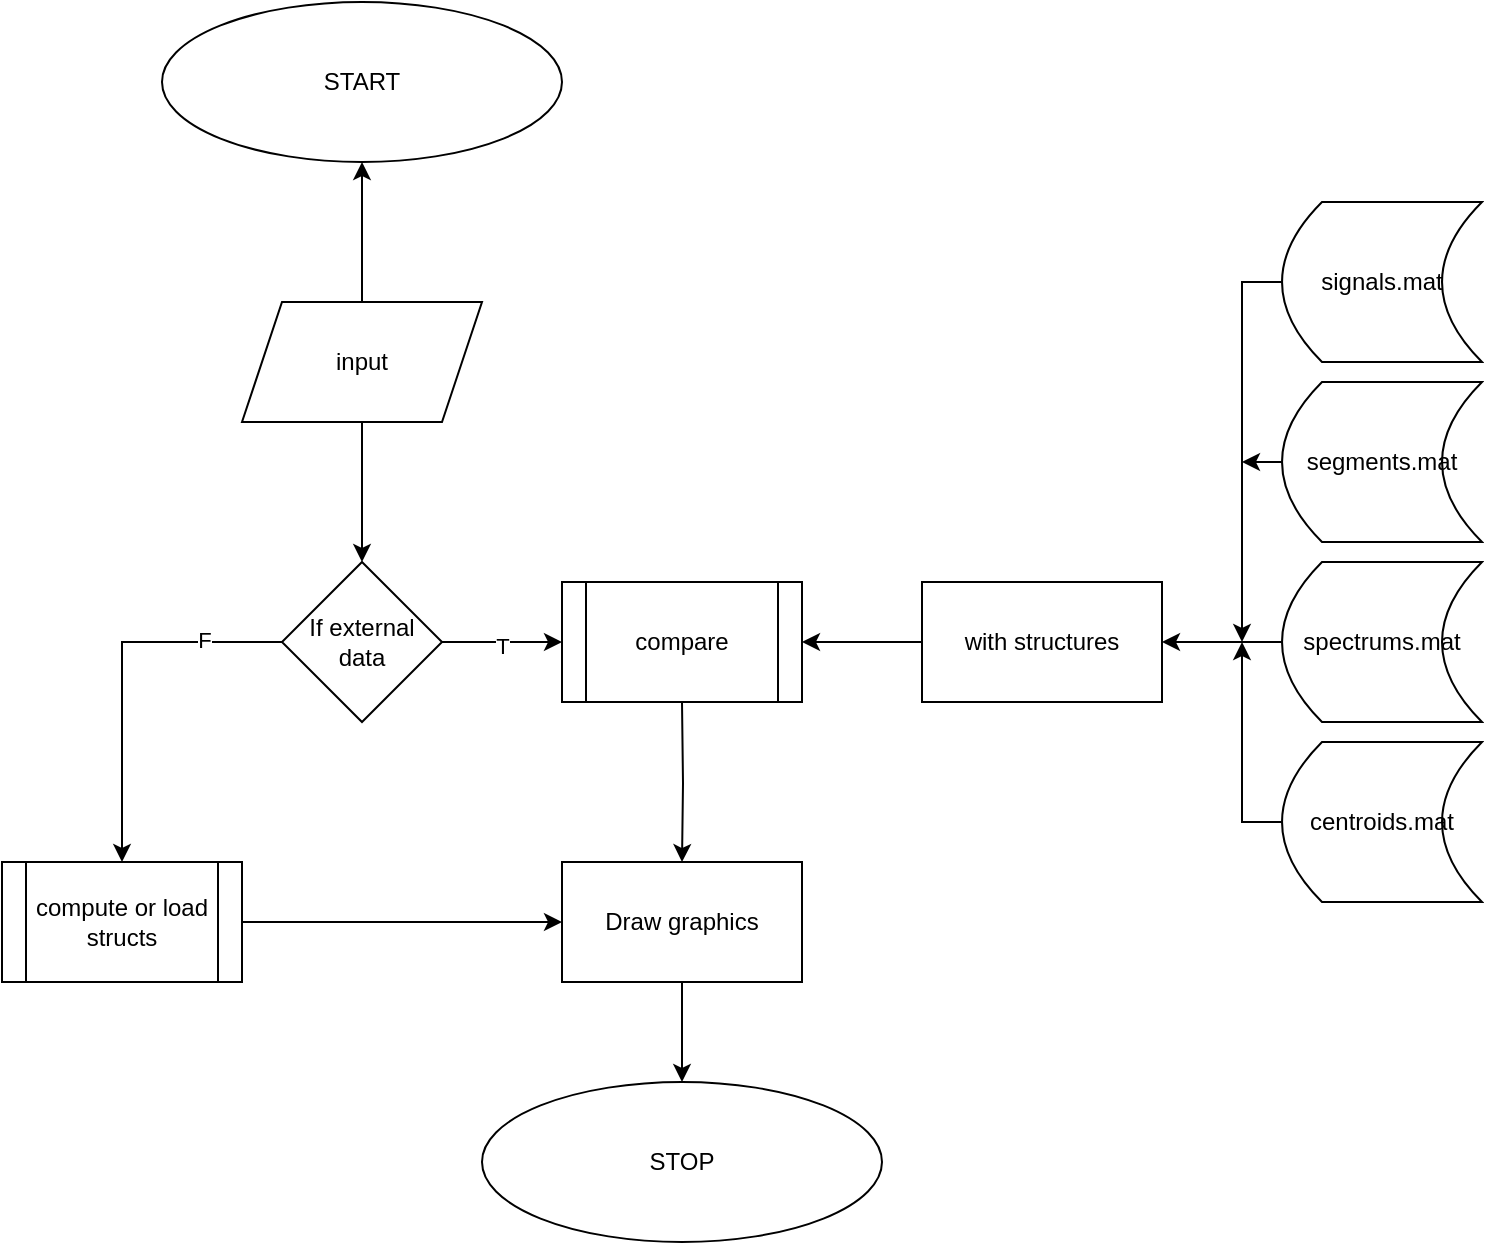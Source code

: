 <mxfile version="26.2.13">
  <diagram name="Strona-1" id="DGLCX2pFGqtqJWPz01mG">
    <mxGraphModel dx="2948" dy="1272" grid="1" gridSize="10" guides="1" tooltips="1" connect="1" arrows="1" fold="1" page="1" pageScale="1" pageWidth="827" pageHeight="1169" math="0" shadow="0">
      <root>
        <mxCell id="0" />
        <mxCell id="1" parent="0" />
        <mxCell id="1J3snHlIpeHZmTBwT5r7-5" value="" style="edgeStyle=orthogonalEdgeStyle;rounded=0;orthogonalLoop=1;jettySize=auto;html=1;" edge="1" parent="1" source="1J3snHlIpeHZmTBwT5r7-1" target="1J3snHlIpeHZmTBwT5r7-4">
          <mxGeometry relative="1" as="geometry" />
        </mxCell>
        <mxCell id="1J3snHlIpeHZmTBwT5r7-7" value="" style="edgeStyle=orthogonalEdgeStyle;rounded=0;orthogonalLoop=1;jettySize=auto;html=1;" edge="1" parent="1" source="1J3snHlIpeHZmTBwT5r7-1" target="1J3snHlIpeHZmTBwT5r7-6">
          <mxGeometry relative="1" as="geometry" />
        </mxCell>
        <mxCell id="1J3snHlIpeHZmTBwT5r7-1" value="input" style="shape=parallelogram;perimeter=parallelogramPerimeter;whiteSpace=wrap;html=1;fixedSize=1;" vertex="1" parent="1">
          <mxGeometry x="350" y="620" width="120" height="60" as="geometry" />
        </mxCell>
        <mxCell id="1J3snHlIpeHZmTBwT5r7-4" value="START" style="ellipse;whiteSpace=wrap;html=1;" vertex="1" parent="1">
          <mxGeometry x="310" y="470" width="200" height="80" as="geometry" />
        </mxCell>
        <mxCell id="1J3snHlIpeHZmTBwT5r7-9" value="" style="edgeStyle=orthogonalEdgeStyle;rounded=0;orthogonalLoop=1;jettySize=auto;html=1;" edge="1" parent="1" source="1J3snHlIpeHZmTBwT5r7-6">
          <mxGeometry relative="1" as="geometry">
            <mxPoint x="510" y="790" as="targetPoint" />
          </mxGeometry>
        </mxCell>
        <mxCell id="1J3snHlIpeHZmTBwT5r7-30" value="T" style="edgeLabel;html=1;align=center;verticalAlign=middle;resizable=0;points=[];" vertex="1" connectable="0" parent="1J3snHlIpeHZmTBwT5r7-9">
          <mxGeometry x="0.008" relative="1" as="geometry">
            <mxPoint y="1" as="offset" />
          </mxGeometry>
        </mxCell>
        <mxCell id="1J3snHlIpeHZmTBwT5r7-28" value="" style="edgeStyle=orthogonalEdgeStyle;rounded=0;orthogonalLoop=1;jettySize=auto;html=1;entryX=0.5;entryY=0;entryDx=0;entryDy=0;" edge="1" parent="1" source="1J3snHlIpeHZmTBwT5r7-6" target="1J3snHlIpeHZmTBwT5r7-26">
          <mxGeometry relative="1" as="geometry" />
        </mxCell>
        <mxCell id="1J3snHlIpeHZmTBwT5r7-29" value="F" style="edgeLabel;html=1;align=center;verticalAlign=middle;resizable=0;points=[];" vertex="1" connectable="0" parent="1J3snHlIpeHZmTBwT5r7-28">
          <mxGeometry x="-0.59" y="-1" relative="1" as="geometry">
            <mxPoint as="offset" />
          </mxGeometry>
        </mxCell>
        <mxCell id="1J3snHlIpeHZmTBwT5r7-6" value="If external&lt;br&gt;data" style="rhombus;whiteSpace=wrap;html=1;" vertex="1" parent="1">
          <mxGeometry x="370" y="750" width="80" height="80" as="geometry" />
        </mxCell>
        <mxCell id="1J3snHlIpeHZmTBwT5r7-11" value="" style="edgeStyle=orthogonalEdgeStyle;rounded=0;orthogonalLoop=1;jettySize=auto;html=1;" edge="1" parent="1" target="1J3snHlIpeHZmTBwT5r7-10">
          <mxGeometry relative="1" as="geometry">
            <mxPoint x="570" y="820" as="sourcePoint" />
          </mxGeometry>
        </mxCell>
        <mxCell id="1J3snHlIpeHZmTBwT5r7-33" value="" style="edgeStyle=orthogonalEdgeStyle;rounded=0;orthogonalLoop=1;jettySize=auto;html=1;" edge="1" parent="1" source="1J3snHlIpeHZmTBwT5r7-10" target="1J3snHlIpeHZmTBwT5r7-32">
          <mxGeometry relative="1" as="geometry" />
        </mxCell>
        <mxCell id="1J3snHlIpeHZmTBwT5r7-10" value="Draw graphics" style="whiteSpace=wrap;html=1;" vertex="1" parent="1">
          <mxGeometry x="510" y="900" width="120" height="60" as="geometry" />
        </mxCell>
        <mxCell id="1J3snHlIpeHZmTBwT5r7-14" value="" style="edgeStyle=orthogonalEdgeStyle;rounded=0;orthogonalLoop=1;jettySize=auto;html=1;" edge="1" parent="1" source="1J3snHlIpeHZmTBwT5r7-12">
          <mxGeometry relative="1" as="geometry">
            <mxPoint x="630" y="790" as="targetPoint" />
          </mxGeometry>
        </mxCell>
        <mxCell id="1J3snHlIpeHZmTBwT5r7-12" value="with structures" style="whiteSpace=wrap;html=1;" vertex="1" parent="1">
          <mxGeometry x="690" y="760" width="120" height="60" as="geometry" />
        </mxCell>
        <mxCell id="1J3snHlIpeHZmTBwT5r7-17" value="compare" style="shape=process;whiteSpace=wrap;html=1;backgroundOutline=1;" vertex="1" parent="1">
          <mxGeometry x="510" y="760" width="120" height="60" as="geometry" />
        </mxCell>
        <mxCell id="1J3snHlIpeHZmTBwT5r7-19" value="" style="edgeStyle=orthogonalEdgeStyle;rounded=0;orthogonalLoop=1;jettySize=auto;html=1;" edge="1" parent="1" source="1J3snHlIpeHZmTBwT5r7-18" target="1J3snHlIpeHZmTBwT5r7-12">
          <mxGeometry relative="1" as="geometry" />
        </mxCell>
        <mxCell id="1J3snHlIpeHZmTBwT5r7-18" value="&lt;span style=&quot;font-weight: normal;&quot;&gt;spectrums.mat&lt;/span&gt;" style="shape=dataStorage;whiteSpace=wrap;html=1;fixedSize=1;fontStyle=1" vertex="1" parent="1">
          <mxGeometry x="870" y="750" width="100" height="80" as="geometry" />
        </mxCell>
        <mxCell id="1J3snHlIpeHZmTBwT5r7-25" style="edgeStyle=orthogonalEdgeStyle;rounded=0;orthogonalLoop=1;jettySize=auto;html=1;exitX=0;exitY=0.5;exitDx=0;exitDy=0;" edge="1" parent="1" source="1J3snHlIpeHZmTBwT5r7-20">
          <mxGeometry relative="1" as="geometry">
            <mxPoint x="850" y="790" as="targetPoint" />
          </mxGeometry>
        </mxCell>
        <mxCell id="1J3snHlIpeHZmTBwT5r7-20" value="centroids&lt;span style=&quot;background-color: transparent; color: light-dark(rgb(0, 0, 0), rgb(255, 255, 255));&quot;&gt;.mat&lt;/span&gt;" style="shape=dataStorage;whiteSpace=wrap;html=1;fixedSize=1;" vertex="1" parent="1">
          <mxGeometry x="870" y="840" width="100" height="80" as="geometry" />
        </mxCell>
        <mxCell id="1J3snHlIpeHZmTBwT5r7-24" style="edgeStyle=orthogonalEdgeStyle;rounded=0;orthogonalLoop=1;jettySize=auto;html=1;exitX=0;exitY=0.5;exitDx=0;exitDy=0;" edge="1" parent="1" source="1J3snHlIpeHZmTBwT5r7-21">
          <mxGeometry relative="1" as="geometry">
            <mxPoint x="850" y="700" as="targetPoint" />
          </mxGeometry>
        </mxCell>
        <mxCell id="1J3snHlIpeHZmTBwT5r7-21" value="segments.mat" style="shape=dataStorage;whiteSpace=wrap;html=1;fixedSize=1;" vertex="1" parent="1">
          <mxGeometry x="870" y="660" width="100" height="80" as="geometry" />
        </mxCell>
        <mxCell id="1J3snHlIpeHZmTBwT5r7-23" style="edgeStyle=orthogonalEdgeStyle;rounded=0;orthogonalLoop=1;jettySize=auto;html=1;exitX=0;exitY=0.5;exitDx=0;exitDy=0;" edge="1" parent="1" source="1J3snHlIpeHZmTBwT5r7-22">
          <mxGeometry relative="1" as="geometry">
            <mxPoint x="850" y="790" as="targetPoint" />
          </mxGeometry>
        </mxCell>
        <mxCell id="1J3snHlIpeHZmTBwT5r7-22" value="signals.mat" style="shape=dataStorage;whiteSpace=wrap;html=1;fixedSize=1;" vertex="1" parent="1">
          <mxGeometry x="870" y="570" width="100" height="80" as="geometry" />
        </mxCell>
        <mxCell id="1J3snHlIpeHZmTBwT5r7-31" style="edgeStyle=orthogonalEdgeStyle;rounded=0;orthogonalLoop=1;jettySize=auto;html=1;exitX=1;exitY=0.5;exitDx=0;exitDy=0;entryX=0;entryY=0.5;entryDx=0;entryDy=0;" edge="1" parent="1" source="1J3snHlIpeHZmTBwT5r7-26" target="1J3snHlIpeHZmTBwT5r7-10">
          <mxGeometry relative="1" as="geometry" />
        </mxCell>
        <mxCell id="1J3snHlIpeHZmTBwT5r7-26" value="compute or load structs" style="shape=process;whiteSpace=wrap;html=1;backgroundOutline=1;" vertex="1" parent="1">
          <mxGeometry x="230" y="900" width="120" height="60" as="geometry" />
        </mxCell>
        <mxCell id="1J3snHlIpeHZmTBwT5r7-32" value="STOP" style="ellipse;whiteSpace=wrap;html=1;" vertex="1" parent="1">
          <mxGeometry x="470" y="1010" width="200" height="80" as="geometry" />
        </mxCell>
      </root>
    </mxGraphModel>
  </diagram>
</mxfile>
